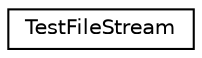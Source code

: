 digraph "Graphical Class Hierarchy"
{
  edge [fontname="Helvetica",fontsize="10",labelfontname="Helvetica",labelfontsize="10"];
  node [fontname="Helvetica",fontsize="10",shape=record];
  rankdir="LR";
  Node0 [label="TestFileStream",height=0.2,width=0.4,color="black", fillcolor="white", style="filled",URL="$classTestFileStream.html"];
}
